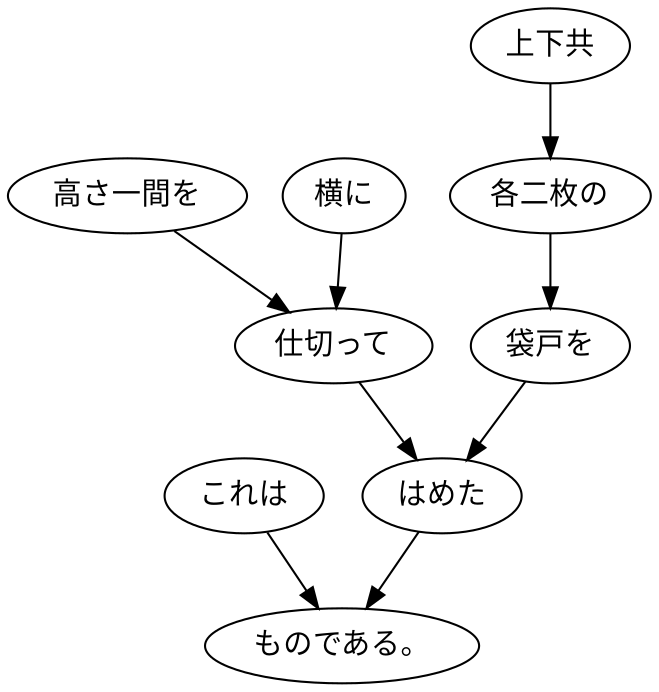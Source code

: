 digraph graph6537 {
	node0 [label="これは"];
	node1 [label="高さ一間を"];
	node2 [label="横に"];
	node3 [label="仕切って"];
	node4 [label="上下共"];
	node5 [label="各二枚の"];
	node6 [label="袋戸を"];
	node7 [label="はめた"];
	node8 [label="ものである。"];
	node0 -> node8;
	node1 -> node3;
	node2 -> node3;
	node3 -> node7;
	node4 -> node5;
	node5 -> node6;
	node6 -> node7;
	node7 -> node8;
}
